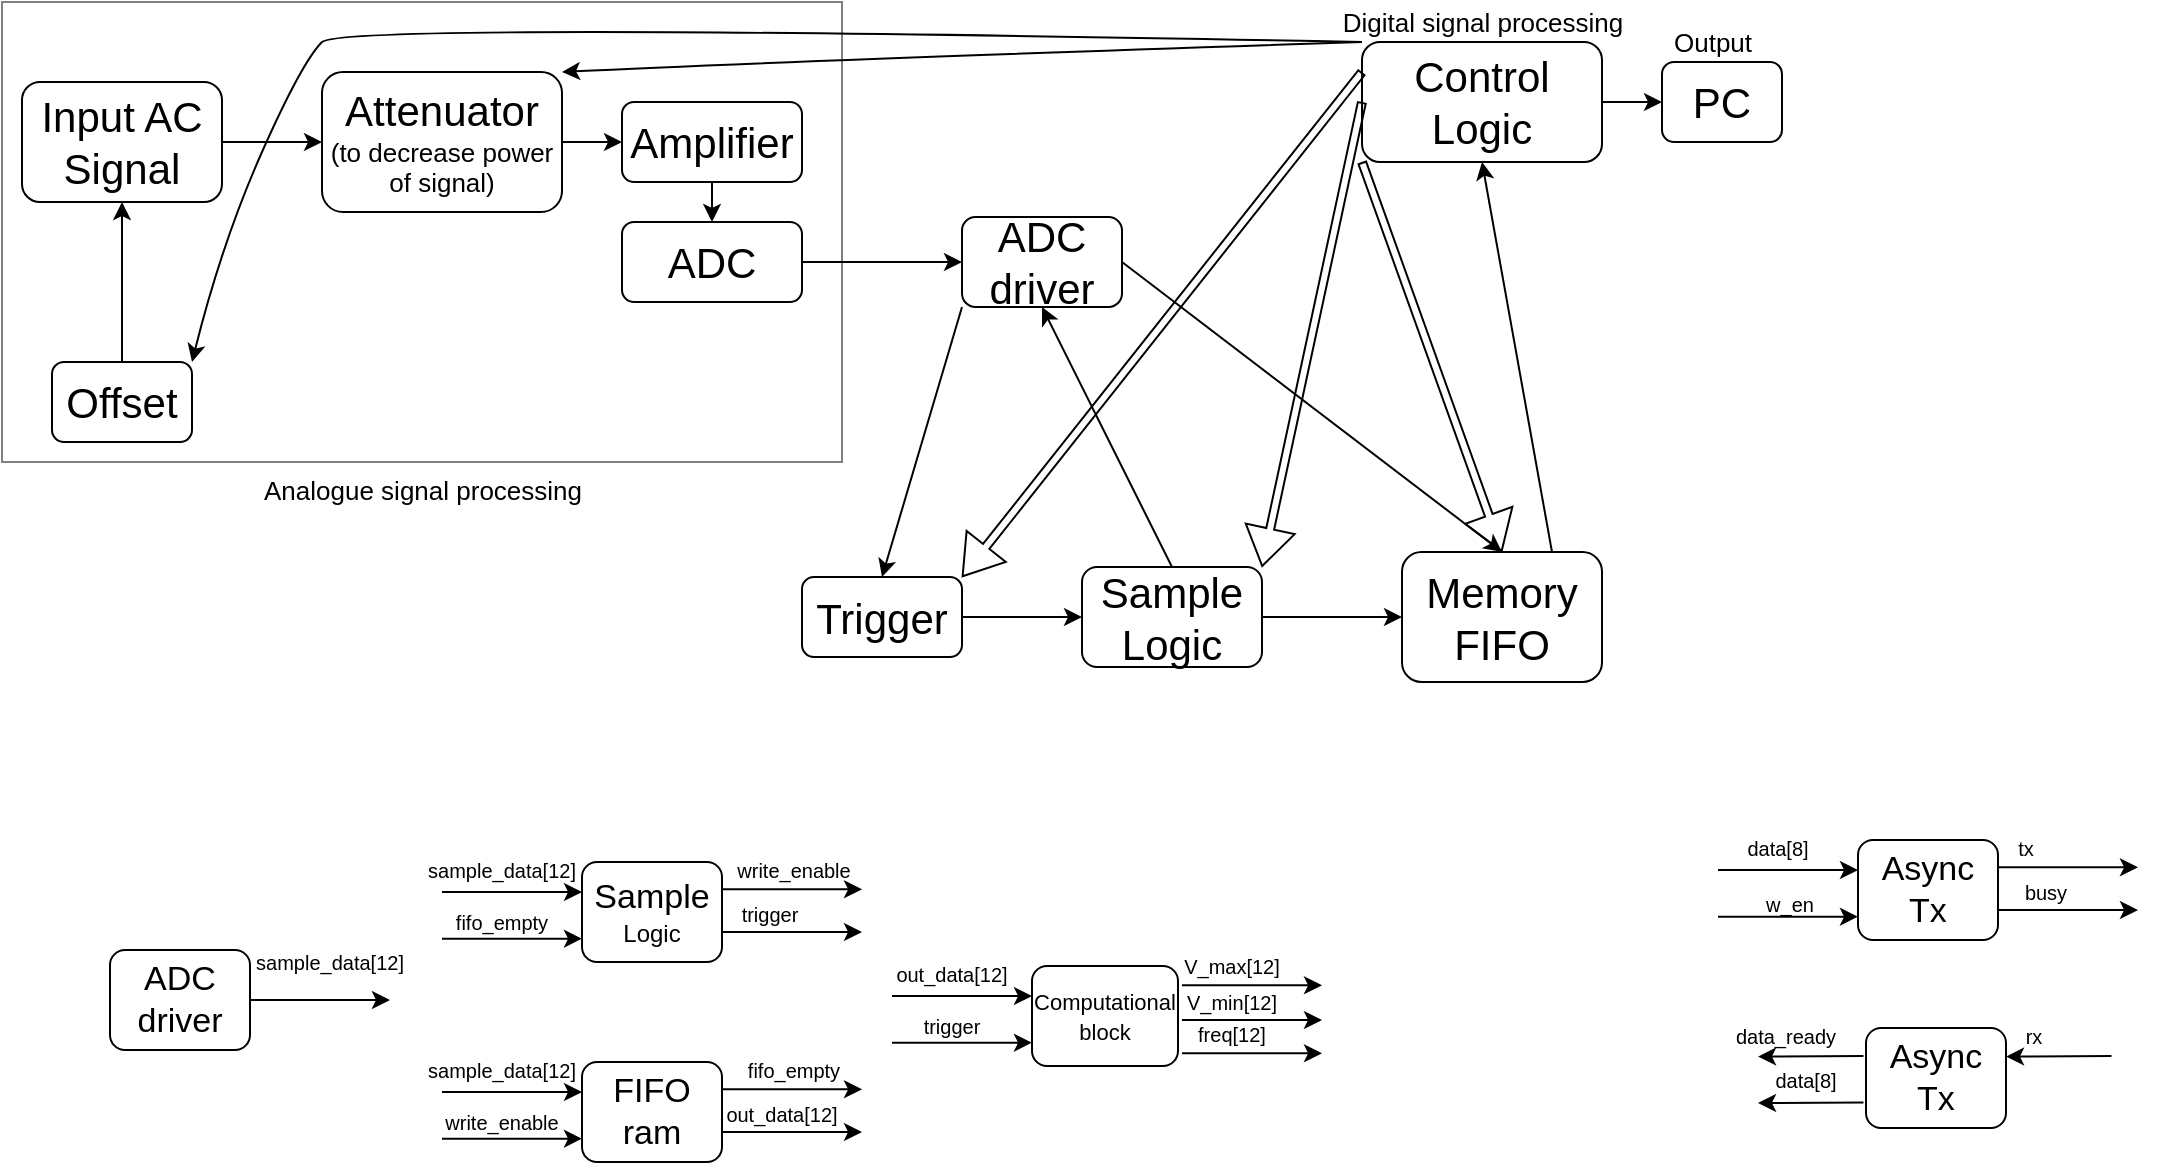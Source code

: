 <mxfile version="16.6.1" type="device"><diagram id="U0MoPj8JXz0HJSZfjYXr" name="Page-1"><mxGraphModel dx="221" dy="120" grid="1" gridSize="4" guides="1" tooltips="1" connect="1" arrows="1" fold="1" page="1" pageScale="1" pageWidth="1169" pageHeight="827" math="0" shadow="0"><root><mxCell id="0"/><mxCell id="1" parent="0"/><mxCell id="zXtFJkxSAHaKGE05R8NX-30" value="Analogue signal processing" style="verticalLabelPosition=bottom;verticalAlign=top;html=1;shape=mxgraph.basic.rect;fillColor2=none;strokeWidth=1;size=20;indent=5;fontSize=13;fillColor=none;opacity=50;" parent="1" vertex="1"><mxGeometry x="10" y="60" width="420" height="230" as="geometry"/></mxCell><mxCell id="zXtFJkxSAHaKGE05R8NX-1" value="&lt;font&gt;&lt;span style=&quot;font-size: 21px&quot;&gt;Attenuator&lt;/span&gt;&lt;br&gt;&lt;font style=&quot;font-size: 13px&quot;&gt;(to decrease power of signal)&lt;/font&gt;&lt;br&gt;&lt;/font&gt;" style="rounded=1;whiteSpace=wrap;html=1;" parent="1" vertex="1"><mxGeometry x="170" y="95" width="120" height="70" as="geometry"/></mxCell><mxCell id="zXtFJkxSAHaKGE05R8NX-2" value="&lt;font style=&quot;font-size: 21px&quot;&gt;Amplifier&lt;/font&gt;" style="rounded=1;whiteSpace=wrap;html=1;" parent="1" vertex="1"><mxGeometry x="320" y="110" width="90" height="40" as="geometry"/></mxCell><mxCell id="zXtFJkxSAHaKGE05R8NX-3" value="&lt;font style=&quot;font-size: 21px&quot;&gt;ADC&lt;br&gt;driver&lt;br&gt;&lt;/font&gt;" style="rounded=1;whiteSpace=wrap;html=1;" parent="1" vertex="1"><mxGeometry x="490" y="167.5" width="80" height="45" as="geometry"/></mxCell><mxCell id="zXtFJkxSAHaKGE05R8NX-4" value="&lt;font style=&quot;font-size: 21px&quot;&gt;Trigger&lt;/font&gt;" style="rounded=1;whiteSpace=wrap;html=1;" parent="1" vertex="1"><mxGeometry x="410" y="347.5" width="80" height="40" as="geometry"/></mxCell><mxCell id="zXtFJkxSAHaKGE05R8NX-5" value="&lt;font style=&quot;font-size: 21px&quot;&gt;Sample&lt;br&gt;Logic&lt;br&gt;&lt;/font&gt;" style="rounded=1;whiteSpace=wrap;html=1;" parent="1" vertex="1"><mxGeometry x="550" y="342.5" width="90" height="50" as="geometry"/></mxCell><mxCell id="zXtFJkxSAHaKGE05R8NX-6" value="&lt;font style=&quot;font-size: 21px&quot;&gt;Memory&lt;br&gt;FIFO&lt;br&gt;&lt;/font&gt;" style="rounded=1;whiteSpace=wrap;html=1;" parent="1" vertex="1"><mxGeometry x="710" y="335" width="100" height="65" as="geometry"/></mxCell><mxCell id="zXtFJkxSAHaKGE05R8NX-7" value="&lt;font style=&quot;font-size: 21px&quot;&gt;Offset&lt;/font&gt;" style="rounded=1;whiteSpace=wrap;html=1;" parent="1" vertex="1"><mxGeometry x="35" y="240" width="70" height="40" as="geometry"/></mxCell><mxCell id="zXtFJkxSAHaKGE05R8NX-10" value="&lt;font style=&quot;font-size: 21px&quot;&gt;Control Logic&lt;br&gt;&lt;/font&gt;" style="rounded=1;whiteSpace=wrap;html=1;" parent="1" vertex="1"><mxGeometry x="690" y="80" width="120" height="60" as="geometry"/></mxCell><mxCell id="zXtFJkxSAHaKGE05R8NX-11" value="&lt;font style=&quot;font-size: 21px&quot;&gt;Input AC&lt;br&gt;Signal&lt;br&gt;&lt;/font&gt;" style="rounded=1;whiteSpace=wrap;html=1;" parent="1" vertex="1"><mxGeometry x="20" y="100" width="100" height="60" as="geometry"/></mxCell><mxCell id="zXtFJkxSAHaKGE05R8NX-17" value="" style="endArrow=classic;html=1;rounded=0;fontSize=13;exitX=0.5;exitY=0;exitDx=0;exitDy=0;entryX=0.5;entryY=1;entryDx=0;entryDy=0;" parent="1" source="zXtFJkxSAHaKGE05R8NX-5" target="zXtFJkxSAHaKGE05R8NX-3" edge="1"><mxGeometry width="50" height="50" relative="1" as="geometry"><mxPoint x="500" y="170" as="sourcePoint"/><mxPoint x="440" y="170" as="targetPoint"/></mxGeometry></mxCell><mxCell id="zXtFJkxSAHaKGE05R8NX-12" value="" style="endArrow=classic;html=1;rounded=0;fontSize=21;exitX=1;exitY=0.5;exitDx=0;exitDy=0;entryX=0;entryY=0.5;entryDx=0;entryDy=0;" parent="1" source="zXtFJkxSAHaKGE05R8NX-11" target="zXtFJkxSAHaKGE05R8NX-1" edge="1"><mxGeometry width="50" height="50" relative="1" as="geometry"><mxPoint x="490" y="410" as="sourcePoint"/><mxPoint x="540" y="360" as="targetPoint"/></mxGeometry></mxCell><mxCell id="zXtFJkxSAHaKGE05R8NX-13" value="" style="endArrow=classic;html=1;rounded=0;fontSize=13;exitX=1;exitY=0.5;exitDx=0;exitDy=0;entryX=0;entryY=0.5;entryDx=0;entryDy=0;" parent="1" source="zXtFJkxSAHaKGE05R8NX-1" target="zXtFJkxSAHaKGE05R8NX-2" edge="1"><mxGeometry width="50" height="50" relative="1" as="geometry"><mxPoint x="490" y="390" as="sourcePoint"/><mxPoint x="540" y="340" as="targetPoint"/></mxGeometry></mxCell><mxCell id="zXtFJkxSAHaKGE05R8NX-15" value="" style="endArrow=classic;html=1;rounded=0;fontSize=13;exitX=1;exitY=0.5;exitDx=0;exitDy=0;entryX=0;entryY=0.5;entryDx=0;entryDy=0;" parent="1" source="5JSS5Rd-w9N5j8xonREH-1" target="zXtFJkxSAHaKGE05R8NX-3" edge="1"><mxGeometry width="50" height="50" relative="1" as="geometry"><mxPoint x="450" y="130" as="sourcePoint"/><mxPoint x="580" y="340" as="targetPoint"/></mxGeometry></mxCell><mxCell id="zXtFJkxSAHaKGE05R8NX-16" value="" style="endArrow=classic;html=1;rounded=0;fontSize=13;exitX=1;exitY=0.5;exitDx=0;exitDy=0;entryX=0.5;entryY=0;entryDx=0;entryDy=0;" parent="1" source="zXtFJkxSAHaKGE05R8NX-3" target="zXtFJkxSAHaKGE05R8NX-6" edge="1"><mxGeometry width="50" height="50" relative="1" as="geometry"><mxPoint x="430" y="160" as="sourcePoint"/><mxPoint x="560" y="230" as="targetPoint"/></mxGeometry></mxCell><mxCell id="zXtFJkxSAHaKGE05R8NX-18" value="" style="endArrow=classic;html=1;rounded=0;fontSize=13;exitX=1;exitY=0.5;exitDx=0;exitDy=0;entryX=0;entryY=0.5;entryDx=0;entryDy=0;" parent="1" source="zXtFJkxSAHaKGE05R8NX-5" target="zXtFJkxSAHaKGE05R8NX-6" edge="1"><mxGeometry width="50" height="50" relative="1" as="geometry"><mxPoint x="480" y="185" as="sourcePoint"/><mxPoint x="540" y="185" as="targetPoint"/></mxGeometry></mxCell><mxCell id="zXtFJkxSAHaKGE05R8NX-19" value="" style="endArrow=classic;html=1;rounded=0;fontSize=13;exitX=0;exitY=1;exitDx=0;exitDy=0;entryX=0.5;entryY=0;entryDx=0;entryDy=0;" parent="1" source="zXtFJkxSAHaKGE05R8NX-3" target="zXtFJkxSAHaKGE05R8NX-4" edge="1"><mxGeometry width="50" height="50" relative="1" as="geometry"><mxPoint x="490" y="190" as="sourcePoint"/><mxPoint x="550" y="190" as="targetPoint"/></mxGeometry></mxCell><mxCell id="zXtFJkxSAHaKGE05R8NX-20" value="" style="endArrow=classic;html=1;rounded=0;fontSize=13;exitX=1;exitY=0.5;exitDx=0;exitDy=0;entryX=0;entryY=0.5;entryDx=0;entryDy=0;" parent="1" source="zXtFJkxSAHaKGE05R8NX-4" target="zXtFJkxSAHaKGE05R8NX-5" edge="1"><mxGeometry width="50" height="50" relative="1" as="geometry"><mxPoint x="500" y="205" as="sourcePoint"/><mxPoint x="560" y="205" as="targetPoint"/></mxGeometry></mxCell><mxCell id="zXtFJkxSAHaKGE05R8NX-21" value="" style="shape=flexArrow;endArrow=classic;html=1;rounded=0;fontSize=13;exitX=0;exitY=0.5;exitDx=0;exitDy=0;entryX=1;entryY=0;entryDx=0;entryDy=0;width=4;" parent="1" source="zXtFJkxSAHaKGE05R8NX-10" target="zXtFJkxSAHaKGE05R8NX-5" edge="1"><mxGeometry width="50" height="50" relative="1" as="geometry"><mxPoint x="500" y="390" as="sourcePoint"/><mxPoint x="550" y="340" as="targetPoint"/></mxGeometry></mxCell><mxCell id="zXtFJkxSAHaKGE05R8NX-22" value="" style="shape=flexArrow;endArrow=classic;html=1;rounded=0;fontSize=13;exitX=0;exitY=1;exitDx=0;exitDy=0;entryX=0.5;entryY=0;entryDx=0;entryDy=0;width=4;" parent="1" source="zXtFJkxSAHaKGE05R8NX-10" target="zXtFJkxSAHaKGE05R8NX-6" edge="1"><mxGeometry width="50" height="50" relative="1" as="geometry"><mxPoint x="660" y="175" as="sourcePoint"/><mxPoint x="550" y="350" as="targetPoint"/></mxGeometry></mxCell><mxCell id="zXtFJkxSAHaKGE05R8NX-23" value="" style="shape=flexArrow;endArrow=classic;html=1;rounded=0;fontSize=13;entryX=1;entryY=0;entryDx=0;entryDy=0;width=4;exitX=0;exitY=0.25;exitDx=0;exitDy=0;" parent="1" source="zXtFJkxSAHaKGE05R8NX-10" target="zXtFJkxSAHaKGE05R8NX-4" edge="1"><mxGeometry width="50" height="50" relative="1" as="geometry"><mxPoint x="720" y="80" as="sourcePoint"/><mxPoint x="560" y="360" as="targetPoint"/></mxGeometry></mxCell><mxCell id="zXtFJkxSAHaKGE05R8NX-25" value="" style="curved=1;endArrow=classic;html=1;rounded=0;fontSize=13;exitX=0;exitY=0;exitDx=0;exitDy=0;entryX=1;entryY=0;entryDx=0;entryDy=0;" parent="1" source="zXtFJkxSAHaKGE05R8NX-10" target="zXtFJkxSAHaKGE05R8NX-7" edge="1"><mxGeometry width="50" height="50" relative="1" as="geometry"><mxPoint x="490" y="390" as="sourcePoint"/><mxPoint x="260" y="70" as="targetPoint"/><Array as="points"><mxPoint x="180" y="70"/><mxPoint x="160" y="90"/><mxPoint x="120" y="180"/></Array></mxGeometry></mxCell><mxCell id="zXtFJkxSAHaKGE05R8NX-26" value="" style="curved=1;endArrow=classic;html=1;rounded=0;fontSize=13;entryX=1;entryY=0;entryDx=0;entryDy=0;exitX=0;exitY=0;exitDx=0;exitDy=0;" parent="1" source="zXtFJkxSAHaKGE05R8NX-10" target="zXtFJkxSAHaKGE05R8NX-1" edge="1"><mxGeometry width="50" height="50" relative="1" as="geometry"><mxPoint x="640" y="170" as="sourcePoint"/><mxPoint x="280" y="90" as="targetPoint"/><Array as="points"><mxPoint x="390" y="90"/></Array></mxGeometry></mxCell><mxCell id="zXtFJkxSAHaKGE05R8NX-29" value="" style="endArrow=classic;html=1;rounded=0;fontSize=13;exitX=0.5;exitY=0;exitDx=0;exitDy=0;entryX=0.5;entryY=1;entryDx=0;entryDy=0;" parent="1" source="zXtFJkxSAHaKGE05R8NX-7" target="zXtFJkxSAHaKGE05R8NX-11" edge="1"><mxGeometry width="50" height="50" relative="1" as="geometry"><mxPoint x="490" y="390" as="sourcePoint"/><mxPoint x="540" y="340" as="targetPoint"/></mxGeometry></mxCell><mxCell id="zXtFJkxSAHaKGE05R8NX-34" value="Digital signal processing" style="text;html=1;align=center;verticalAlign=middle;resizable=0;points=[];autosize=1;strokeColor=none;fillColor=none;fontSize=13;" parent="1" vertex="1"><mxGeometry x="670" y="60" width="160" height="20" as="geometry"/></mxCell><mxCell id="zXtFJkxSAHaKGE05R8NX-36" value="&lt;font style=&quot;font-size: 21px&quot;&gt;PC&lt;br&gt;&lt;/font&gt;" style="rounded=1;whiteSpace=wrap;html=1;" parent="1" vertex="1"><mxGeometry x="840" y="90" width="60" height="40" as="geometry"/></mxCell><mxCell id="zXtFJkxSAHaKGE05R8NX-37" value="" style="endArrow=classic;html=1;rounded=0;fontSize=13;exitX=1;exitY=0.5;exitDx=0;exitDy=0;entryX=0;entryY=0.5;entryDx=0;entryDy=0;" parent="1" source="zXtFJkxSAHaKGE05R8NX-10" target="zXtFJkxSAHaKGE05R8NX-36" edge="1"><mxGeometry width="50" height="50" relative="1" as="geometry"><mxPoint x="530" y="400" as="sourcePoint"/><mxPoint x="580" y="350" as="targetPoint"/></mxGeometry></mxCell><mxCell id="zXtFJkxSAHaKGE05R8NX-38" value="Output" style="text;html=1;align=center;verticalAlign=middle;resizable=0;points=[];autosize=1;strokeColor=none;fillColor=none;fontSize=13;" parent="1" vertex="1"><mxGeometry x="840" y="70" width="50" height="20" as="geometry"/></mxCell><mxCell id="5JSS5Rd-w9N5j8xonREH-1" value="&lt;font style=&quot;font-size: 21px&quot;&gt;ADC&lt;/font&gt;" style="rounded=1;whiteSpace=wrap;html=1;" vertex="1" parent="1"><mxGeometry x="320" y="170" width="90" height="40" as="geometry"/></mxCell><mxCell id="5JSS5Rd-w9N5j8xonREH-2" value="" style="endArrow=classic;html=1;rounded=0;exitX=0.5;exitY=1;exitDx=0;exitDy=0;entryX=0.5;entryY=0;entryDx=0;entryDy=0;" edge="1" parent="1" source="zXtFJkxSAHaKGE05R8NX-2" target="5JSS5Rd-w9N5j8xonREH-1"><mxGeometry width="50" height="50" relative="1" as="geometry"><mxPoint x="560" y="520" as="sourcePoint"/><mxPoint x="610" y="470" as="targetPoint"/></mxGeometry></mxCell><mxCell id="5JSS5Rd-w9N5j8xonREH-3" value="" style="endArrow=classic;html=1;rounded=0;fontSize=13;exitX=0.75;exitY=0;exitDx=0;exitDy=0;entryX=0.5;entryY=1;entryDx=0;entryDy=0;" edge="1" parent="1" source="zXtFJkxSAHaKGE05R8NX-6" target="zXtFJkxSAHaKGE05R8NX-10"><mxGeometry width="50" height="50" relative="1" as="geometry"><mxPoint x="420" y="200" as="sourcePoint"/><mxPoint x="500" y="200" as="targetPoint"/></mxGeometry></mxCell><mxCell id="5JSS5Rd-w9N5j8xonREH-4" value="&lt;font style=&quot;font-size: 17px&quot;&gt;ADC&lt;br&gt;driver&lt;/font&gt;" style="rounded=1;whiteSpace=wrap;html=1;" vertex="1" parent="1"><mxGeometry x="64" y="534" width="70" height="50" as="geometry"/></mxCell><mxCell id="5JSS5Rd-w9N5j8xonREH-5" value="" style="endArrow=classic;html=1;rounded=0;fontSize=17;exitX=1;exitY=0.5;exitDx=0;exitDy=0;" edge="1" parent="1" source="5JSS5Rd-w9N5j8xonREH-4"><mxGeometry width="50" height="50" relative="1" as="geometry"><mxPoint x="454" y="524" as="sourcePoint"/><mxPoint x="204" y="559" as="targetPoint"/></mxGeometry></mxCell><mxCell id="5JSS5Rd-w9N5j8xonREH-6" value="&lt;font style=&quot;font-size: 10px&quot;&gt;sample_data[12]&lt;/font&gt;" style="text;html=1;strokeColor=none;fillColor=none;align=center;verticalAlign=middle;whiteSpace=wrap;rounded=0;fontSize=17;" vertex="1" parent="1"><mxGeometry x="144" y="524" width="60" height="30" as="geometry"/></mxCell><mxCell id="5JSS5Rd-w9N5j8xonREH-7" value="&lt;span style=&quot;font-size: 17px&quot;&gt;Sample&lt;br&gt;&lt;/span&gt;Logic" style="rounded=1;whiteSpace=wrap;html=1;" vertex="1" parent="1"><mxGeometry x="300" y="490" width="70" height="50" as="geometry"/></mxCell><mxCell id="5JSS5Rd-w9N5j8xonREH-10" value="&lt;span style=&quot;font-size: 17px&quot;&gt;FIFO&lt;br&gt;ram&lt;br&gt;&lt;/span&gt;" style="rounded=1;whiteSpace=wrap;html=1;" vertex="1" parent="1"><mxGeometry x="300" y="590" width="70" height="50" as="geometry"/></mxCell><mxCell id="5JSS5Rd-w9N5j8xonREH-16" value="" style="endArrow=classic;html=1;rounded=0;fontSize=17;exitX=1;exitY=0.5;exitDx=0;exitDy=0;" edge="1" parent="1"><mxGeometry width="50" height="50" relative="1" as="geometry"><mxPoint x="230" y="505" as="sourcePoint"/><mxPoint x="300" y="505" as="targetPoint"/></mxGeometry></mxCell><mxCell id="5JSS5Rd-w9N5j8xonREH-17" value="&lt;font style=&quot;font-size: 10px&quot;&gt;sample_data[12]&lt;/font&gt;" style="text;html=1;strokeColor=none;fillColor=none;align=center;verticalAlign=middle;whiteSpace=wrap;rounded=0;fontSize=17;" vertex="1" parent="1"><mxGeometry x="230" y="478" width="60" height="30" as="geometry"/></mxCell><mxCell id="5JSS5Rd-w9N5j8xonREH-18" value="" style="endArrow=classic;html=1;rounded=0;fontSize=17;exitX=1;exitY=0.5;exitDx=0;exitDy=0;" edge="1" parent="1"><mxGeometry width="50" height="50" relative="1" as="geometry"><mxPoint x="230" y="528.34" as="sourcePoint"/><mxPoint x="300" y="528.34" as="targetPoint"/></mxGeometry></mxCell><mxCell id="5JSS5Rd-w9N5j8xonREH-19" value="&lt;font style=&quot;font-size: 10px&quot;&gt;fifo_empty&lt;br&gt;&lt;/font&gt;" style="text;html=1;strokeColor=none;fillColor=none;align=center;verticalAlign=middle;whiteSpace=wrap;rounded=0;fontSize=17;" vertex="1" parent="1"><mxGeometry x="230" y="504.0" width="60" height="30" as="geometry"/></mxCell><mxCell id="5JSS5Rd-w9N5j8xonREH-20" value="" style="endArrow=classic;html=1;rounded=0;fontSize=17;exitX=1;exitY=0.5;exitDx=0;exitDy=0;" edge="1" parent="1"><mxGeometry width="50" height="50" relative="1" as="geometry"><mxPoint x="370" y="503.67" as="sourcePoint"/><mxPoint x="440" y="503.67" as="targetPoint"/></mxGeometry></mxCell><mxCell id="5JSS5Rd-w9N5j8xonREH-21" value="&lt;font style=&quot;font-size: 10px&quot;&gt;write_enable&lt;/font&gt;" style="text;html=1;strokeColor=none;fillColor=none;align=center;verticalAlign=middle;whiteSpace=wrap;rounded=0;fontSize=17;" vertex="1" parent="1"><mxGeometry x="376" y="478" width="60" height="30" as="geometry"/></mxCell><mxCell id="5JSS5Rd-w9N5j8xonREH-22" value="" style="endArrow=classic;html=1;rounded=0;fontSize=17;exitX=1;exitY=0.5;exitDx=0;exitDy=0;" edge="1" parent="1"><mxGeometry width="50" height="50" relative="1" as="geometry"><mxPoint x="370" y="525" as="sourcePoint"/><mxPoint x="440" y="525" as="targetPoint"/></mxGeometry></mxCell><mxCell id="5JSS5Rd-w9N5j8xonREH-23" value="&lt;font style=&quot;font-size: 10px&quot;&gt;trigger&lt;/font&gt;" style="text;html=1;strokeColor=none;fillColor=none;align=center;verticalAlign=middle;whiteSpace=wrap;rounded=0;fontSize=17;" vertex="1" parent="1"><mxGeometry x="364" y="500" width="60" height="30" as="geometry"/></mxCell><mxCell id="5JSS5Rd-w9N5j8xonREH-24" value="" style="endArrow=classic;html=1;rounded=0;fontSize=17;exitX=1;exitY=0.5;exitDx=0;exitDy=0;" edge="1" parent="1"><mxGeometry width="50" height="50" relative="1" as="geometry"><mxPoint x="230" y="605" as="sourcePoint"/><mxPoint x="300" y="605" as="targetPoint"/></mxGeometry></mxCell><mxCell id="5JSS5Rd-w9N5j8xonREH-25" value="&lt;font style=&quot;font-size: 10px&quot;&gt;sample_data[12]&lt;/font&gt;" style="text;html=1;strokeColor=none;fillColor=none;align=center;verticalAlign=middle;whiteSpace=wrap;rounded=0;fontSize=17;" vertex="1" parent="1"><mxGeometry x="230" y="578" width="60" height="30" as="geometry"/></mxCell><mxCell id="5JSS5Rd-w9N5j8xonREH-26" value="" style="endArrow=classic;html=1;rounded=0;fontSize=17;exitX=1;exitY=0.5;exitDx=0;exitDy=0;" edge="1" parent="1"><mxGeometry width="50" height="50" relative="1" as="geometry"><mxPoint x="230" y="628.34" as="sourcePoint"/><mxPoint x="300" y="628.34" as="targetPoint"/></mxGeometry></mxCell><mxCell id="5JSS5Rd-w9N5j8xonREH-27" value="&lt;font style=&quot;font-size: 10px&quot;&gt;write_enable&lt;br&gt;&lt;/font&gt;" style="text;html=1;strokeColor=none;fillColor=none;align=center;verticalAlign=middle;whiteSpace=wrap;rounded=0;fontSize=17;" vertex="1" parent="1"><mxGeometry x="230" y="604" width="60" height="30" as="geometry"/></mxCell><mxCell id="5JSS5Rd-w9N5j8xonREH-28" value="" style="endArrow=classic;html=1;rounded=0;fontSize=17;exitX=1;exitY=0.5;exitDx=0;exitDy=0;" edge="1" parent="1"><mxGeometry width="50" height="50" relative="1" as="geometry"><mxPoint x="370" y="603.67" as="sourcePoint"/><mxPoint x="440" y="603.67" as="targetPoint"/></mxGeometry></mxCell><mxCell id="5JSS5Rd-w9N5j8xonREH-29" value="&lt;font style=&quot;font-size: 10px&quot;&gt;fifo_empty&lt;/font&gt;" style="text;html=1;strokeColor=none;fillColor=none;align=center;verticalAlign=middle;whiteSpace=wrap;rounded=0;fontSize=17;" vertex="1" parent="1"><mxGeometry x="376" y="578" width="60" height="30" as="geometry"/></mxCell><mxCell id="5JSS5Rd-w9N5j8xonREH-30" value="" style="endArrow=classic;html=1;rounded=0;fontSize=17;exitX=1;exitY=0.5;exitDx=0;exitDy=0;" edge="1" parent="1"><mxGeometry width="50" height="50" relative="1" as="geometry"><mxPoint x="370" y="625" as="sourcePoint"/><mxPoint x="440" y="625" as="targetPoint"/></mxGeometry></mxCell><mxCell id="5JSS5Rd-w9N5j8xonREH-31" value="&lt;span style=&quot;font-size: 10px&quot;&gt;out_data[12]&lt;/span&gt;" style="text;html=1;strokeColor=none;fillColor=none;align=center;verticalAlign=middle;whiteSpace=wrap;rounded=0;fontSize=17;" vertex="1" parent="1"><mxGeometry x="370" y="600" width="60" height="30" as="geometry"/></mxCell><mxCell id="5JSS5Rd-w9N5j8xonREH-34" value="&lt;span style=&quot;font-size: 11px&quot;&gt;Computational&lt;br&gt;block&lt;br&gt;&lt;/span&gt;" style="rounded=1;whiteSpace=wrap;html=1;" vertex="1" parent="1"><mxGeometry x="525" y="542" width="73" height="50" as="geometry"/></mxCell><mxCell id="5JSS5Rd-w9N5j8xonREH-35" value="" style="endArrow=classic;html=1;rounded=0;fontSize=17;exitX=1;exitY=0.5;exitDx=0;exitDy=0;" edge="1" parent="1"><mxGeometry width="50" height="50" relative="1" as="geometry"><mxPoint x="455" y="557" as="sourcePoint"/><mxPoint x="525" y="557" as="targetPoint"/></mxGeometry></mxCell><mxCell id="5JSS5Rd-w9N5j8xonREH-36" value="&lt;font style=&quot;font-size: 10px&quot;&gt;out_data[12]&lt;/font&gt;" style="text;html=1;strokeColor=none;fillColor=none;align=center;verticalAlign=middle;whiteSpace=wrap;rounded=0;fontSize=17;" vertex="1" parent="1"><mxGeometry x="455" y="530" width="60" height="30" as="geometry"/></mxCell><mxCell id="5JSS5Rd-w9N5j8xonREH-37" value="" style="endArrow=classic;html=1;rounded=0;fontSize=17;exitX=1;exitY=0.5;exitDx=0;exitDy=0;" edge="1" parent="1"><mxGeometry width="50" height="50" relative="1" as="geometry"><mxPoint x="455" y="580.34" as="sourcePoint"/><mxPoint x="525" y="580.34" as="targetPoint"/></mxGeometry></mxCell><mxCell id="5JSS5Rd-w9N5j8xonREH-38" value="&lt;font style=&quot;font-size: 10px&quot;&gt;trigger&lt;br&gt;&lt;/font&gt;" style="text;html=1;strokeColor=none;fillColor=none;align=center;verticalAlign=middle;whiteSpace=wrap;rounded=0;fontSize=17;" vertex="1" parent="1"><mxGeometry x="455" y="556" width="60" height="30" as="geometry"/></mxCell><mxCell id="5JSS5Rd-w9N5j8xonREH-39" value="" style="endArrow=classic;html=1;rounded=0;fontSize=17;exitX=1;exitY=0.5;exitDx=0;exitDy=0;" edge="1" parent="1"><mxGeometry width="50" height="50" relative="1" as="geometry"><mxPoint x="600.0" y="551.67" as="sourcePoint"/><mxPoint x="670.0" y="551.67" as="targetPoint"/></mxGeometry></mxCell><mxCell id="5JSS5Rd-w9N5j8xonREH-40" value="&lt;font style=&quot;font-size: 10px&quot;&gt;V_max[12]&lt;/font&gt;" style="text;html=1;strokeColor=none;fillColor=none;align=center;verticalAlign=middle;whiteSpace=wrap;rounded=0;fontSize=17;" vertex="1" parent="1"><mxGeometry x="595" y="526" width="60" height="30" as="geometry"/></mxCell><mxCell id="5JSS5Rd-w9N5j8xonREH-41" value="" style="endArrow=classic;html=1;rounded=0;fontSize=17;exitX=1;exitY=0.5;exitDx=0;exitDy=0;" edge="1" parent="1"><mxGeometry width="50" height="50" relative="1" as="geometry"><mxPoint x="600.0" y="569" as="sourcePoint"/><mxPoint x="670.0" y="569" as="targetPoint"/></mxGeometry></mxCell><mxCell id="5JSS5Rd-w9N5j8xonREH-42" value="&lt;font style=&quot;font-size: 10px&quot;&gt;V_min[12]&lt;/font&gt;" style="text;html=1;strokeColor=none;fillColor=none;align=center;verticalAlign=middle;whiteSpace=wrap;rounded=0;fontSize=17;" vertex="1" parent="1"><mxGeometry x="595" y="544" width="60" height="30" as="geometry"/></mxCell><mxCell id="5JSS5Rd-w9N5j8xonREH-43" value="" style="endArrow=classic;html=1;rounded=0;fontSize=17;exitX=1;exitY=0.5;exitDx=0;exitDy=0;" edge="1" parent="1"><mxGeometry width="50" height="50" relative="1" as="geometry"><mxPoint x="600.0" y="585.67" as="sourcePoint"/><mxPoint x="670.0" y="585.67" as="targetPoint"/></mxGeometry></mxCell><mxCell id="5JSS5Rd-w9N5j8xonREH-44" value="&lt;font style=&quot;font-size: 10px&quot;&gt;freq[12]&lt;/font&gt;" style="text;html=1;strokeColor=none;fillColor=none;align=center;verticalAlign=middle;whiteSpace=wrap;rounded=0;fontSize=17;" vertex="1" parent="1"><mxGeometry x="595" y="560" width="60" height="30" as="geometry"/></mxCell><mxCell id="5JSS5Rd-w9N5j8xonREH-45" value="&lt;span style=&quot;font-size: 17px&quot;&gt;Async&lt;br&gt;Tx&lt;br&gt;&lt;/span&gt;" style="rounded=1;whiteSpace=wrap;html=1;" vertex="1" parent="1"><mxGeometry x="938" y="479" width="70" height="50" as="geometry"/></mxCell><mxCell id="5JSS5Rd-w9N5j8xonREH-46" value="" style="endArrow=classic;html=1;rounded=0;fontSize=17;exitX=1;exitY=0.5;exitDx=0;exitDy=0;" edge="1" parent="1"><mxGeometry width="50" height="50" relative="1" as="geometry"><mxPoint x="868" y="494" as="sourcePoint"/><mxPoint x="938" y="494" as="targetPoint"/></mxGeometry></mxCell><mxCell id="5JSS5Rd-w9N5j8xonREH-47" value="&lt;font style=&quot;font-size: 10px&quot;&gt;data[8]&lt;/font&gt;" style="text;html=1;strokeColor=none;fillColor=none;align=center;verticalAlign=middle;whiteSpace=wrap;rounded=0;fontSize=17;" vertex="1" parent="1"><mxGeometry x="868" y="467" width="60" height="30" as="geometry"/></mxCell><mxCell id="5JSS5Rd-w9N5j8xonREH-48" value="" style="endArrow=classic;html=1;rounded=0;fontSize=17;exitX=1;exitY=0.5;exitDx=0;exitDy=0;" edge="1" parent="1"><mxGeometry width="50" height="50" relative="1" as="geometry"><mxPoint x="868" y="517.34" as="sourcePoint"/><mxPoint x="938" y="517.34" as="targetPoint"/></mxGeometry></mxCell><mxCell id="5JSS5Rd-w9N5j8xonREH-49" value="&lt;font style=&quot;font-size: 10px&quot;&gt;w_en&lt;br&gt;&lt;/font&gt;" style="text;html=1;strokeColor=none;fillColor=none;align=center;verticalAlign=middle;whiteSpace=wrap;rounded=0;fontSize=17;" vertex="1" parent="1"><mxGeometry x="880" y="496" width="48" height="27" as="geometry"/></mxCell><mxCell id="5JSS5Rd-w9N5j8xonREH-50" value="" style="endArrow=classic;html=1;rounded=0;fontSize=17;exitX=1;exitY=0.5;exitDx=0;exitDy=0;" edge="1" parent="1"><mxGeometry width="50" height="50" relative="1" as="geometry"><mxPoint x="1008" y="492.67" as="sourcePoint"/><mxPoint x="1078" y="492.67" as="targetPoint"/></mxGeometry></mxCell><mxCell id="5JSS5Rd-w9N5j8xonREH-51" value="&lt;font style=&quot;font-size: 10px&quot;&gt;tx&lt;/font&gt;" style="text;html=1;strokeColor=none;fillColor=none;align=center;verticalAlign=middle;whiteSpace=wrap;rounded=0;fontSize=17;" vertex="1" parent="1"><mxGeometry x="992" y="467" width="60" height="30" as="geometry"/></mxCell><mxCell id="5JSS5Rd-w9N5j8xonREH-52" value="" style="endArrow=classic;html=1;rounded=0;fontSize=17;exitX=1;exitY=0.5;exitDx=0;exitDy=0;" edge="1" parent="1"><mxGeometry width="50" height="50" relative="1" as="geometry"><mxPoint x="1008" y="514" as="sourcePoint"/><mxPoint x="1078" y="514" as="targetPoint"/></mxGeometry></mxCell><mxCell id="5JSS5Rd-w9N5j8xonREH-53" value="&lt;font style=&quot;font-size: 10px&quot;&gt;busy&lt;/font&gt;" style="text;html=1;strokeColor=none;fillColor=none;align=center;verticalAlign=middle;whiteSpace=wrap;rounded=0;fontSize=17;" vertex="1" parent="1"><mxGeometry x="1002" y="489" width="60" height="30" as="geometry"/></mxCell><mxCell id="5JSS5Rd-w9N5j8xonREH-54" value="&lt;span style=&quot;font-size: 17px&quot;&gt;Async&lt;br&gt;Tx&lt;br&gt;&lt;/span&gt;" style="rounded=1;whiteSpace=wrap;html=1;" vertex="1" parent="1"><mxGeometry x="942" y="573" width="70" height="50" as="geometry"/></mxCell><mxCell id="5JSS5Rd-w9N5j8xonREH-60" value="&lt;font style=&quot;font-size: 10px&quot;&gt;rx&lt;/font&gt;" style="text;html=1;strokeColor=none;fillColor=none;align=center;verticalAlign=middle;whiteSpace=wrap;rounded=0;fontSize=17;" vertex="1" parent="1"><mxGeometry x="996" y="561" width="60" height="30" as="geometry"/></mxCell><mxCell id="5JSS5Rd-w9N5j8xonREH-63" value="" style="endArrow=classic;html=1;rounded=0;fontSize=17;entryX=1;entryY=0.75;entryDx=0;entryDy=0;exitX=0.979;exitY=0.907;exitDx=0;exitDy=0;exitPerimeter=0;" edge="1" parent="1"><mxGeometry width="50" height="50" relative="1" as="geometry"><mxPoint x="1064.74" y="587.0" as="sourcePoint"/><mxPoint x="1012" y="587.29" as="targetPoint"/></mxGeometry></mxCell><mxCell id="5JSS5Rd-w9N5j8xonREH-64" value="&lt;font style=&quot;font-size: 10px&quot;&gt;data[8]&lt;/font&gt;" style="text;html=1;strokeColor=none;fillColor=none;align=center;verticalAlign=middle;whiteSpace=wrap;rounded=0;fontSize=17;" vertex="1" parent="1"><mxGeometry x="882" y="583" width="60" height="30" as="geometry"/></mxCell><mxCell id="5JSS5Rd-w9N5j8xonREH-65" value="&lt;font style=&quot;font-size: 10px&quot;&gt;data_ready&lt;/font&gt;" style="text;html=1;strokeColor=none;fillColor=none;align=center;verticalAlign=middle;whiteSpace=wrap;rounded=0;fontSize=17;" vertex="1" parent="1"><mxGeometry x="872" y="561" width="60" height="30" as="geometry"/></mxCell><mxCell id="5JSS5Rd-w9N5j8xonREH-66" value="" style="endArrow=classic;html=1;rounded=0;fontSize=17;entryX=1;entryY=0.75;entryDx=0;entryDy=0;exitX=0.979;exitY=0.907;exitDx=0;exitDy=0;exitPerimeter=0;" edge="1" parent="1" source="5JSS5Rd-w9N5j8xonREH-64"><mxGeometry width="50" height="50" relative="1" as="geometry"><mxPoint x="956" y="608" as="sourcePoint"/><mxPoint x="888" y="610.5" as="targetPoint"/></mxGeometry></mxCell><mxCell id="5JSS5Rd-w9N5j8xonREH-67" value="" style="endArrow=classic;html=1;rounded=0;fontSize=17;entryX=1;entryY=0.75;entryDx=0;entryDy=0;exitX=0.979;exitY=0.907;exitDx=0;exitDy=0;exitPerimeter=0;" edge="1" parent="1"><mxGeometry width="50" height="50" relative="1" as="geometry"><mxPoint x="940.74" y="587" as="sourcePoint"/><mxPoint x="888" y="587.29" as="targetPoint"/></mxGeometry></mxCell></root></mxGraphModel></diagram></mxfile>